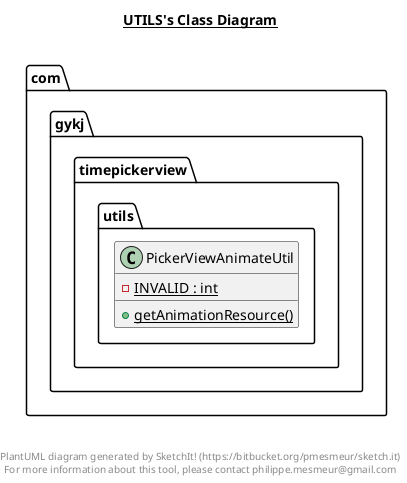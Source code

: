 @startuml

title __UTILS's Class Diagram__\n

  namespace com.gykj.timepickerview {
    namespace utils {
      class com.gykj.timepickerview.utils.PickerViewAnimateUtil {
          {static} - INVALID : int
          {static} + getAnimationResource()
      }
    }
  }
  



right footer


PlantUML diagram generated by SketchIt! (https://bitbucket.org/pmesmeur/sketch.it)
For more information about this tool, please contact philippe.mesmeur@gmail.com
endfooter

@enduml
